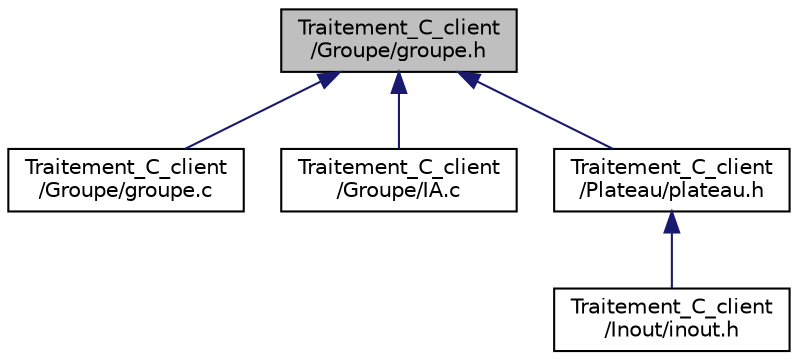 digraph "Traitement_C_client/Groupe/groupe.h"
{
  edge [fontname="Helvetica",fontsize="10",labelfontname="Helvetica",labelfontsize="10"];
  node [fontname="Helvetica",fontsize="10",shape=record];
  Node1 [label="Traitement_C_client\l/Groupe/groupe.h",height=0.2,width=0.4,color="black", fillcolor="grey75", style="filled", fontcolor="black"];
  Node1 -> Node2 [dir="back",color="midnightblue",fontsize="10",style="solid",fontname="Helvetica"];
  Node2 [label="Traitement_C_client\l/Groupe/groupe.c",height=0.2,width=0.4,color="black", fillcolor="white", style="filled",URL="$d5/db7/groupe_8c.html",tooltip="Fonctions pour la gestion du jeu sous forme de graphe +IA(+tard) "];
  Node1 -> Node3 [dir="back",color="midnightblue",fontsize="10",style="solid",fontname="Helvetica"];
  Node3 [label="Traitement_C_client\l/Groupe/IA.c",height=0.2,width=0.4,color="black", fillcolor="white", style="filled",URL="$d8/d49/_i_a_8c.html",tooltip="Fonctions pour la gestion du jeu sous forme de graphe +IA(+tard) "];
  Node1 -> Node4 [dir="back",color="midnightblue",fontsize="10",style="solid",fontname="Helvetica"];
  Node4 [label="Traitement_C_client\l/Plateau/plateau.h",height=0.2,width=0.4,color="black", fillcolor="white", style="filled",URL="$df/d26/plateau_8h.html",tooltip="Fonctions pour la gestion du plateau de jeu. "];
  Node4 -> Node5 [dir="back",color="midnightblue",fontsize="10",style="solid",fontname="Helvetica"];
  Node5 [label="Traitement_C_client\l/Inout/inout.h",height=0.2,width=0.4,color="black", fillcolor="white", style="filled",URL="$df/dc7/inout_8h_source.html"];
}
